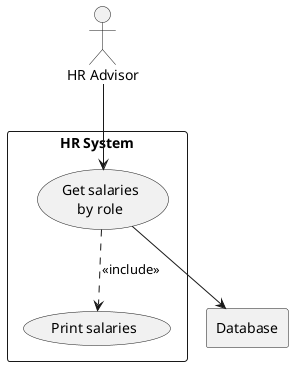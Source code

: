 @startuml

actor HR as "HR Advisor"

rectangle Database

rectangle "HR System" {
  usecase UC4 as "Get salaries\nby role"
  usecase UCa as "Print salaries"

  HR --> UC4
  UC4 ..> UCa : <<include>>
  UC4 --> Database
}

@enduml